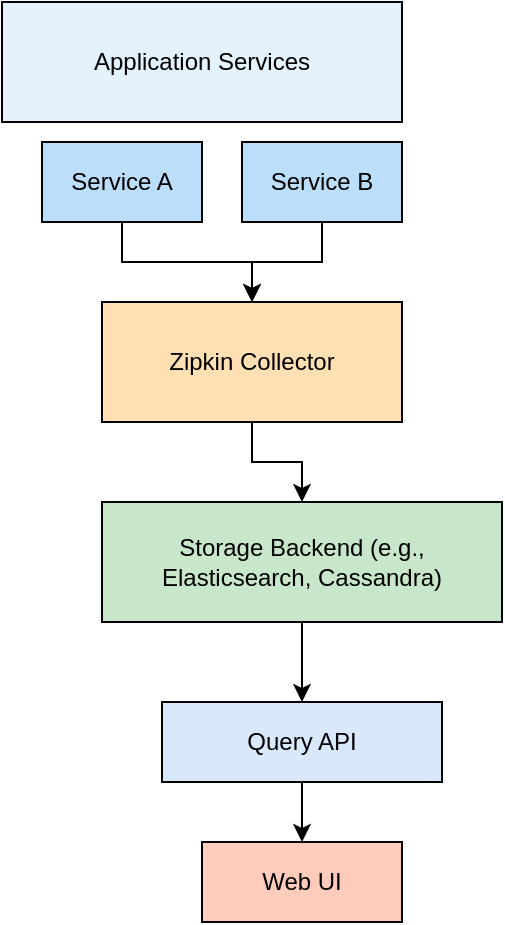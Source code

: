 
<mxfile>
  <diagram name="Zipkin Architecture UML">
    <mxGraphModel dx="1680" dy="1240" grid="1" gridSize="10" guides="1" tooltips="1" connect="1" arrows="1" fold="1" page="1" pageScale="1" pageWidth="850" pageHeight="1100" math="0" shadow="0">
      <root>
        <mxCell id="0" />
        <mxCell id="1" parent="0" />
        
        <!-- Application Services -->
        <mxCell id="2" value="Application Services" style="shape=rectangle;whiteSpace=wrap;html=1;fillColor=#e3f2fd;" vertex="1" parent="1">
          <mxGeometry x="100" y="50" width="200" height="60" as="geometry" />
        </mxCell>
        <mxCell id="3" value="Service A" style="shape=rectangle;whiteSpace=wrap;html=1;fillColor=#bbdefb;" vertex="1" parent="1">
          <mxGeometry x="120" y="120" width="80" height="40" as="geometry" />
        </mxCell>
        <mxCell id="4" value="Service B" style="shape=rectangle;whiteSpace=wrap;html=1;fillColor=#bbdefb;" vertex="1" parent="1">
          <mxGeometry x="220" y="120" width="80" height="40" as="geometry" />
        </mxCell>

        <!-- Collector -->
        <mxCell id="5" value="Zipkin Collector" style="shape=rectangle;whiteSpace=wrap;html=1;fillColor=#ffe0b2;" vertex="1" parent="1">
          <mxGeometry x="150" y="200" width="150" height="60" as="geometry" />
        </mxCell>

        <!-- Storage Backend -->
        <mxCell id="6" value="Storage Backend (e.g., Elasticsearch, Cassandra)" style="shape=rectangle;whiteSpace=wrap;html=1;fillColor=#c8e6c9;" vertex="1" parent="1">
          <mxGeometry x="150" y="300" width="200" height="60" as="geometry" />
        </mxCell>

        <!-- Query API -->
        <mxCell id="7" value="Query API" style="shape=rectangle;whiteSpace=wrap;html=1;fillColor=#d9e8fb;" vertex="1" parent="1">
          <mxGeometry x="180" y="400" width="140" height="40" as="geometry" />
        </mxCell>

        <!-- Web UI -->
        <mxCell id="8" value="Web UI" style="shape=rectangle;whiteSpace=wrap;html=1;fillColor=#ffccbc;" vertex="1" parent="1">
          <mxGeometry x="200" y="470" width="100" height="40" as="geometry" />
        </mxCell>

        <!-- Connections -->
        <mxCell id="9" style="edgeStyle=orthogonalEdgeStyle;rounded=0;orthogonalLoop=1;jettySize=auto;" edge="1" parent="1" source="3" target="5">
          <mxGeometry relative="1" as="geometry" />
        </mxCell>
        <mxCell id="10" style="edgeStyle=orthogonalEdgeStyle;rounded=0;orthogonalLoop=1;jettySize=auto;" edge="1" parent="1" source="4" target="5">
          <mxGeometry relative="1" as="geometry" />
        </mxCell>
        <mxCell id="11" style="edgeStyle=orthogonalEdgeStyle;rounded=0;orthogonalLoop=1;jettySize=auto;" edge="1" parent="1" source="5" target="6">
          <mxGeometry relative="1" as="geometry" />
        </mxCell>
        <mxCell id="12" style="edgeStyle=orthogonalEdgeStyle;rounded=0;orthogonalLoop=1;jettySize=auto;" edge="1" parent="1" source="6" target="7">
          <mxGeometry relative="1" as="geometry" />
        </mxCell>
        <mxCell id="13" style="edgeStyle=orthogonalEdgeStyle;rounded=0;orthogonalLoop=1;jettySize=auto;" edge="1" parent="1" source="7" target="8">
          <mxGeometry relative="1" as="geometry" />
        </mxCell>
      </root>
    </mxGraphModel>
  </diagram>
</mxfile>
